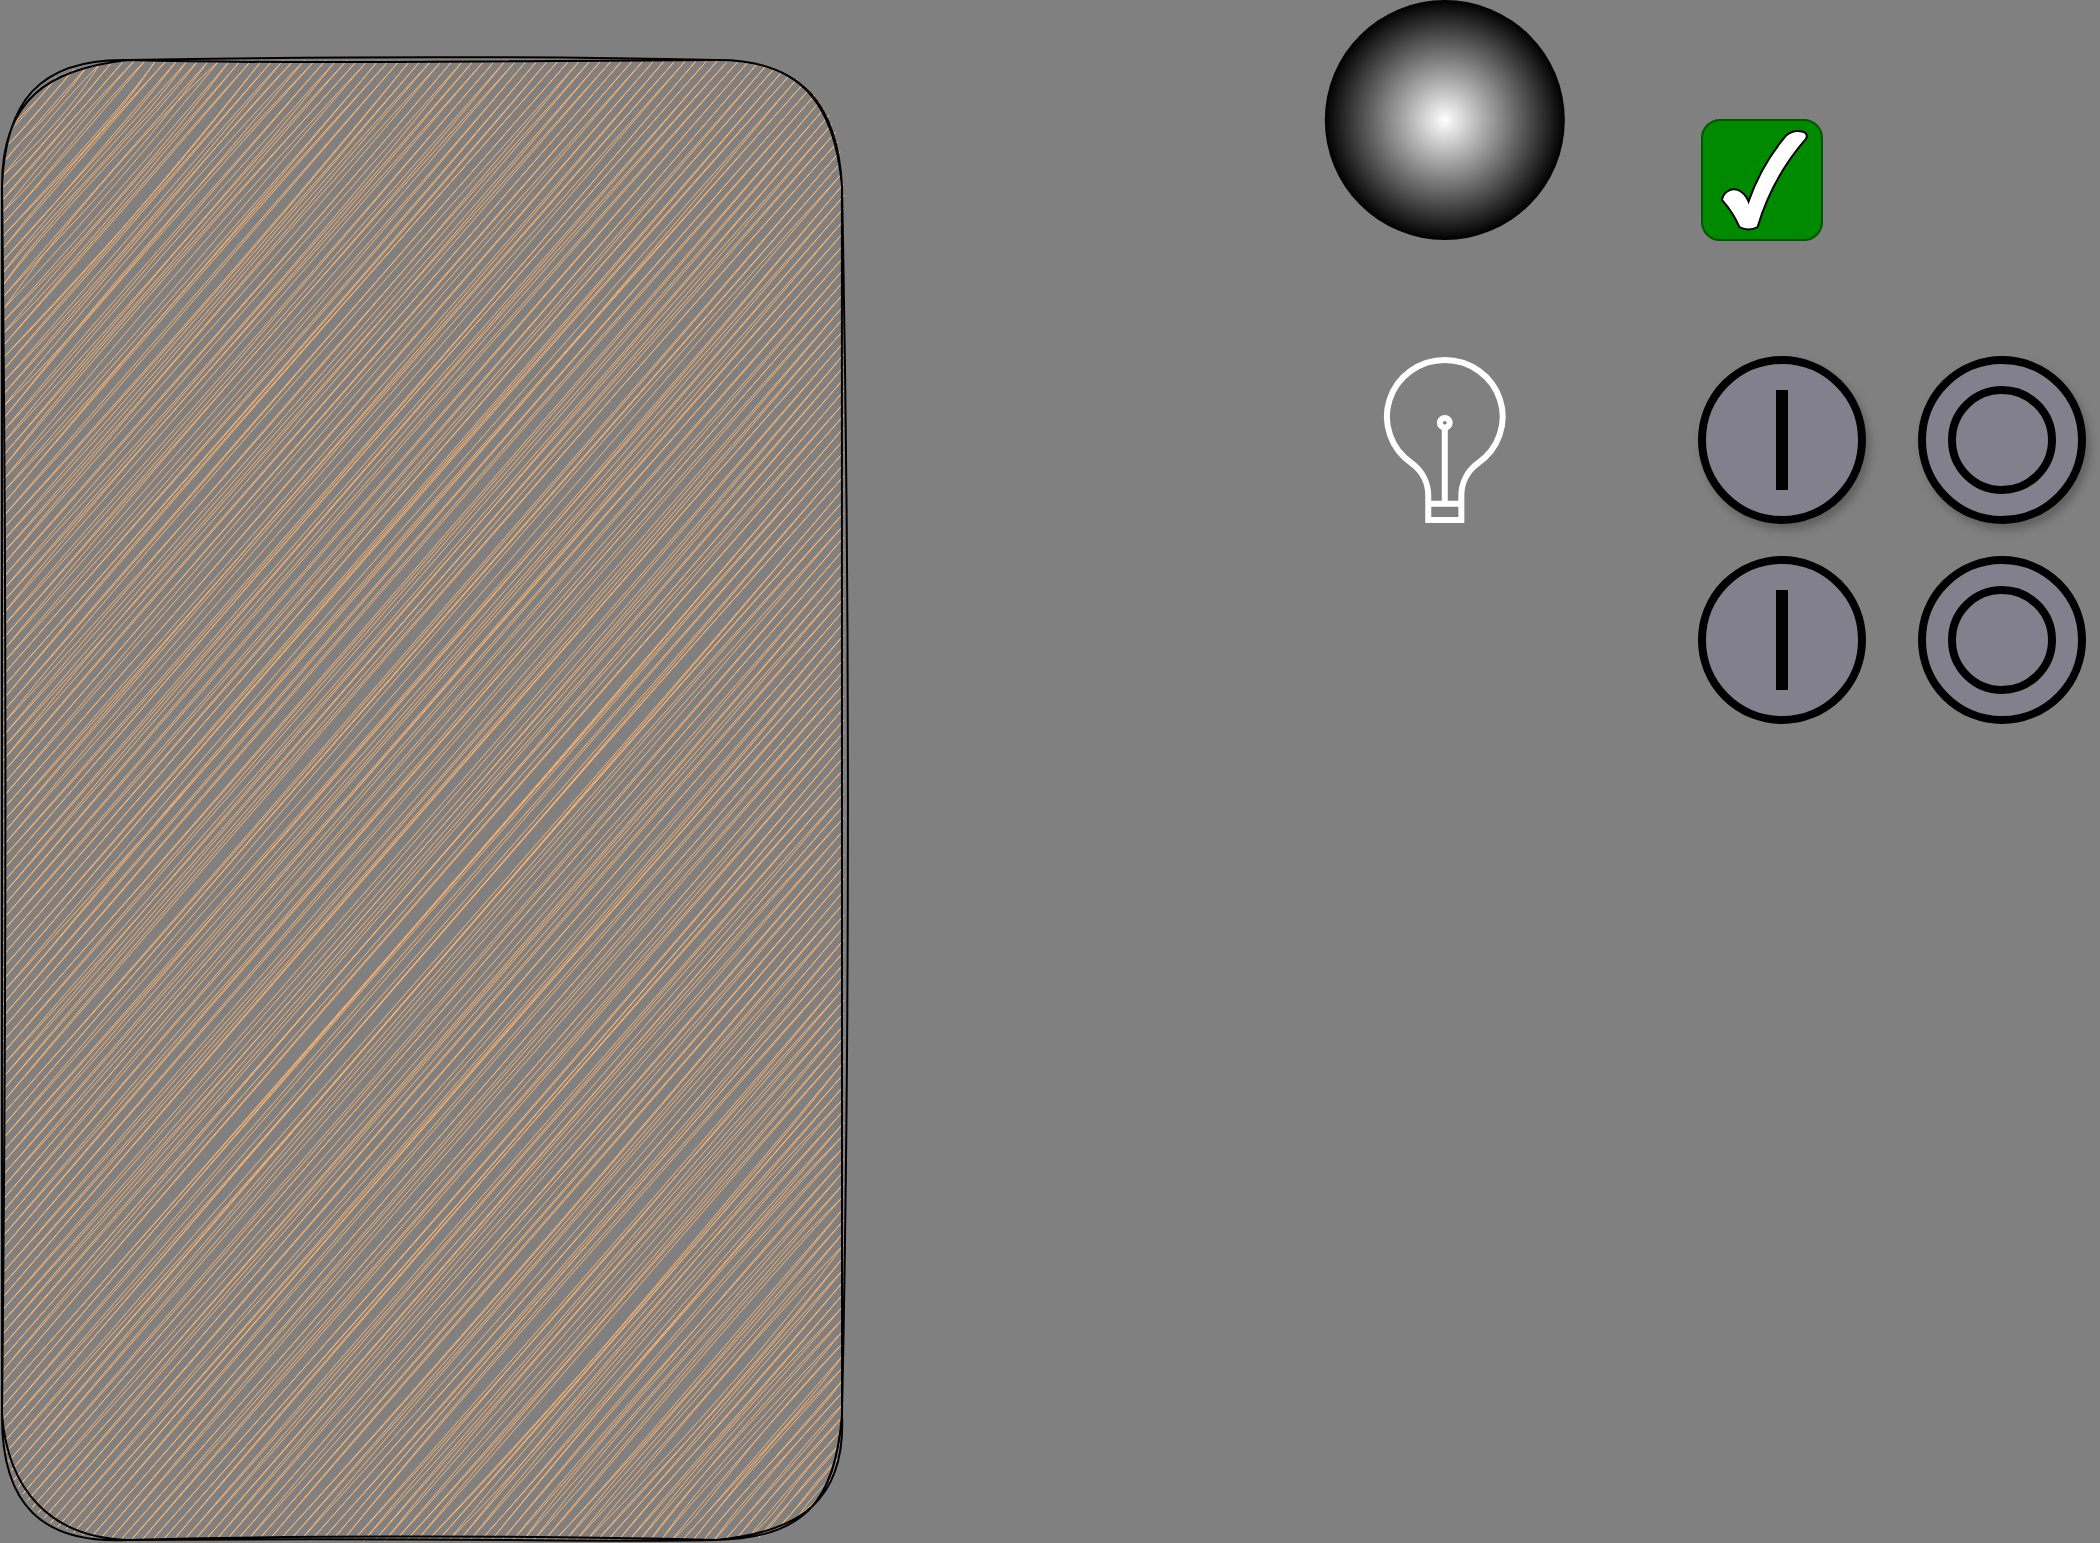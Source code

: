 <mxfile version="20.8.16" type="device"><diagram id="43R8wGNNKg7QQ-S7FpSb" name="Page-1"><mxGraphModel dx="2917" dy="1594" grid="1" gridSize="10" guides="1" tooltips="1" connect="1" arrows="1" fold="1" page="0" pageScale="1" pageWidth="850" pageHeight="1100" background="#808080" math="0" shadow="0"><root><mxCell id="0"/><mxCell id="1" parent="0"/><mxCell id="nnCdCqztuHisarnm54C4-1" value="" style="rounded=1;whiteSpace=wrap;html=1;fillColor=#008a00;fontColor=#ffffff;strokeColor=#005700;" parent="1" vertex="1"><mxGeometry width="60" height="60" as="geometry"/></mxCell><mxCell id="yRkfF0gtUk902JOM042n-1" value="" style="verticalLabelPosition=bottom;verticalAlign=top;html=1;shape=mxgraph.basic.tick" parent="1" vertex="1"><mxGeometry x="10" y="5" width="42.5" height="50" as="geometry"/></mxCell><mxCell id="yA-j2NRvgmhzS9NcdOYq-5" value="" style="ellipse;whiteSpace=wrap;html=1;aspect=fixed;fillColor=#81808C;strokeColor=#000000;strokeWidth=4;shadow=0;" parent="1" vertex="1"><mxGeometry y="220" width="80" height="80" as="geometry"/></mxCell><mxCell id="yA-j2NRvgmhzS9NcdOYq-6" value="" style="line;strokeWidth=6;direction=south;html=1;perimeter=backbonePerimeter;points=[];outlineConnect=0;fillColor=default;strokeColor=#000000;" parent="1" vertex="1"><mxGeometry x="35" y="235" width="10" height="50" as="geometry"/></mxCell><mxCell id="yA-j2NRvgmhzS9NcdOYq-23" value="" style="ellipse;whiteSpace=wrap;html=1;aspect=fixed;shadow=0;strokeColor=none;strokeWidth=3;fillColor=#FFFFFF;gradientColor=#000000;gradientDirection=radial;" parent="1" vertex="1"><mxGeometry x="-188.6" y="-60" width="120" height="120" as="geometry"/></mxCell><mxCell id="yA-j2NRvgmhzS9NcdOYq-22" value="" style="html=1;verticalLabelPosition=bottom;align=center;labelBackgroundColor=#ffffff;verticalAlign=top;strokeWidth=3;strokeColor=#FFFFFF;shadow=0;dashed=0;shape=mxgraph.ios7.icons.lightbulb;fillColor=#808080;" parent="1" vertex="1"><mxGeometry x="-160" y="120" width="62.8" height="80" as="geometry"/></mxCell><mxCell id="yA-j2NRvgmhzS9NcdOYq-1" value="" style="ellipse;whiteSpace=wrap;html=1;aspect=fixed;fillColor=#81808C;strokeColor=#000000;strokeWidth=4;shadow=1;" parent="1" vertex="1"><mxGeometry y="120" width="80" height="80" as="geometry"/></mxCell><mxCell id="yA-j2NRvgmhzS9NcdOYq-2" value="" style="line;strokeWidth=6;direction=south;html=1;perimeter=backbonePerimeter;points=[];outlineConnect=0;fillColor=default;strokeColor=#000000;" parent="1" vertex="1"><mxGeometry x="35" y="135" width="10" height="50" as="geometry"/></mxCell><mxCell id="yA-j2NRvgmhzS9NcdOYq-8" value="" style="ellipse;whiteSpace=wrap;html=1;aspect=fixed;fillColor=#81808C;strokeColor=#000000;strokeWidth=4;shadow=1;" parent="1" vertex="1"><mxGeometry x="110" y="120" width="80" height="80" as="geometry"/></mxCell><mxCell id="yA-j2NRvgmhzS9NcdOYq-17" value="" style="ellipse;whiteSpace=wrap;html=1;aspect=fixed;fillColor=none;strokeColor=#000000;strokeWidth=4;" parent="1" vertex="1"><mxGeometry x="125" y="135" width="50" height="50" as="geometry"/></mxCell><mxCell id="yA-j2NRvgmhzS9NcdOYq-18" value="" style="ellipse;whiteSpace=wrap;html=1;aspect=fixed;fillColor=#81808C;strokeColor=#000000;strokeWidth=4;shadow=0;" parent="1" vertex="1"><mxGeometry x="110" y="220" width="80" height="80" as="geometry"/></mxCell><mxCell id="yA-j2NRvgmhzS9NcdOYq-19" value="" style="ellipse;whiteSpace=wrap;html=1;aspect=fixed;fillColor=none;strokeColor=#000000;strokeWidth=4;" parent="1" vertex="1"><mxGeometry x="125" y="235" width="50" height="50" as="geometry"/></mxCell><mxCell id="KJWjgmmIQ8RN5OIv6QKM-1" value="" style="rounded=1;whiteSpace=wrap;html=1;fillColor=#FFB570;gradientColor=none;glass=0;sketch=1;curveFitting=1;jiggle=2;" vertex="1" parent="1"><mxGeometry x="-850" y="-30" width="420" height="740" as="geometry"/></mxCell></root></mxGraphModel></diagram></mxfile>